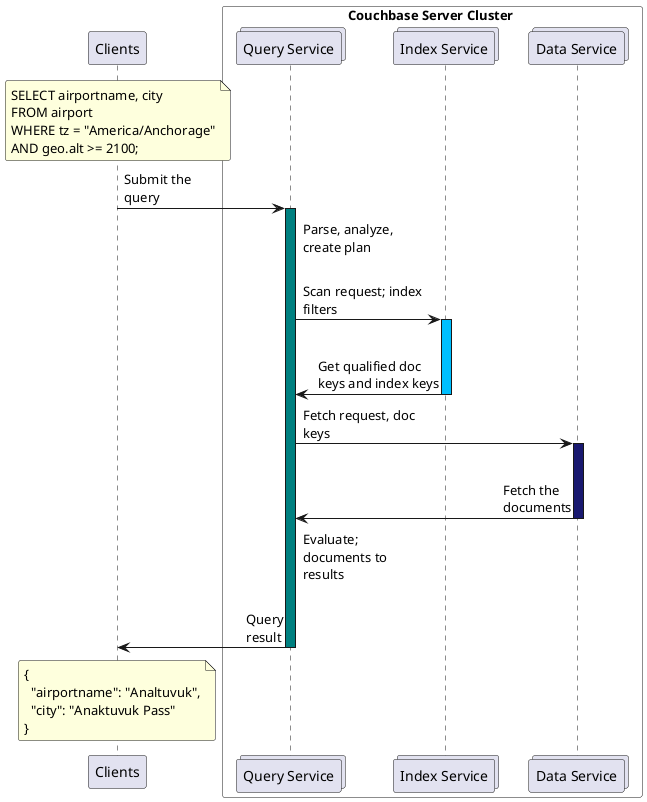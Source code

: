 @startuml query_execution

skinparam maxMessageSize 125
skinparam roundcorner 5
skinparam responseMessageBelowArrow true
skinparam sequenceMessageAlign direction
skinparam ParticipantPadding 10
skinparam BoxPadding 60
skinparam box {
BackgroundColor PaleGreen
ArrowColor SeaGreen
BorderColor SpringGreen
}

participant Clients

box Couchbase Server Cluster #White
collections "Query Service" as Query
collections "Index Service" as Index
collections "Data Service" as Data
end box

' autonumber "##."
' tag::example[]
note over Clients
  SELECT airportname, city
  FROM airport
  WHERE tz = "America/Anchorage"
  AND geo.alt >= 2100;
end note
' end::example[]
Clients -> Query: Submit the\nquery
activate Query #teal

Query -[#transparent]-> Query: Parse, analyze, create plan

Query -> Index: Scan request; index filters
activate Index #deepskyblue
|||
Index -> Query: Get qualified doc keys and index keys
deactivate Index

' tag::fetch[]
Query -> Data: Fetch request, doc keys
activate Data #midnightblue
|||
Data -> Query: Fetch the\ndocuments
deactivate Data
' end::fetch[]

Query -[#transparent]> Query: Evaluate; documents to results

Query -> Clients: Query\nresult
deactivate Query
' tag::example[]
note over Clients
  {
    "airportname": "Analtuvuk",
    "city": "Anaktuvuk Pass"
  }
end note
' end::example[]

@enduml